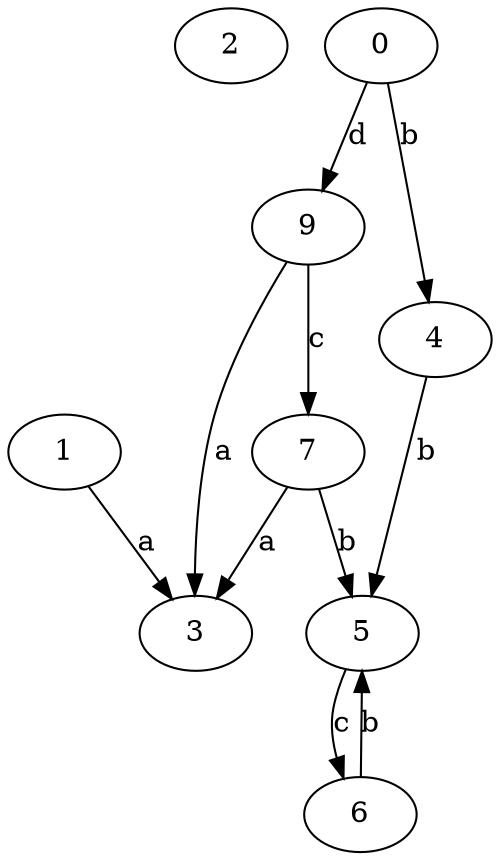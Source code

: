 strict digraph  {
2;
3;
0;
4;
5;
1;
6;
7;
9;
0 -> 4  [label=b];
0 -> 9  [label=d];
4 -> 5  [label=b];
5 -> 6  [label=c];
1 -> 3  [label=a];
6 -> 5  [label=b];
7 -> 3  [label=a];
7 -> 5  [label=b];
9 -> 3  [label=a];
9 -> 7  [label=c];
}
